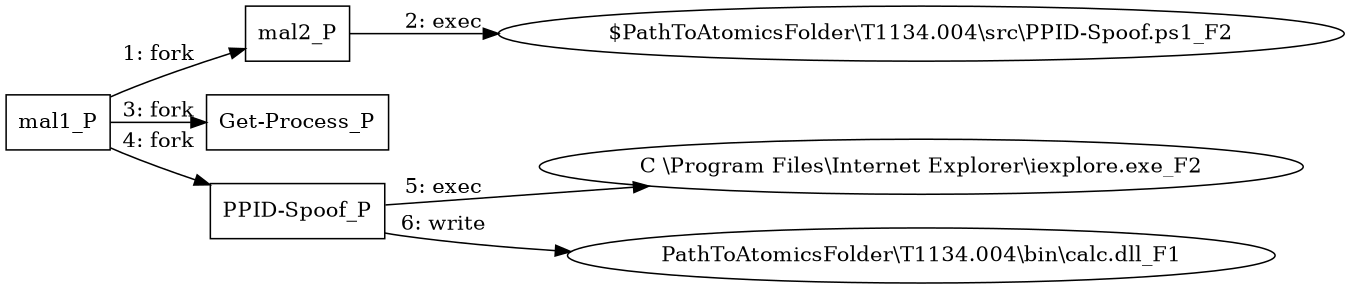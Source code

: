 digraph "T1134.004" {
rankdir="LR"
size="9"
fixedsize="false"
splines="true"
nodesep=0.3
ranksep=0
fontsize=10
overlap="scalexy"
engine= "neato"
	"mal1_P" [node_type=Process shape=box]
	"mal2_P" [node_type=Process shape=box]
	"Get-Process_P" [node_type=Process shape=box]
	"PPID-Spoof_P" [node_type=Process shape=box]
	"$PathToAtomicsFolder\\T1134.004\\src\\PPID-Spoof.ps1_F2" [node_type=File shape=ellipse]
	"C \\Program Files\\Internet Explorer\\iexplore.exe_F2" [node_type=File shape=ellipse]
	"PathToAtomicsFolder\\T1134.004\\bin\\calc.dll_F1" [node_type=File shape=ellipse]
	"mal1_P" -> "mal2_P" [label="1: fork"]
	"mal2_P" -> "$PathToAtomicsFolder\\T1134.004\\src\\PPID-Spoof.ps1_F2" [label="2: exec"]
	"mal1_P" -> "Get-Process_P" [label="3: fork"]
	"mal1_P" -> "PPID-Spoof_P" [label="4: fork"]
	"PPID-Spoof_P" -> "C \\Program Files\\Internet Explorer\\iexplore.exe_F2" [label="5: exec"]
	"PPID-Spoof_P" -> "PathToAtomicsFolder\\T1134.004\\bin\\calc.dll_F1" [label="6: write"]
}
